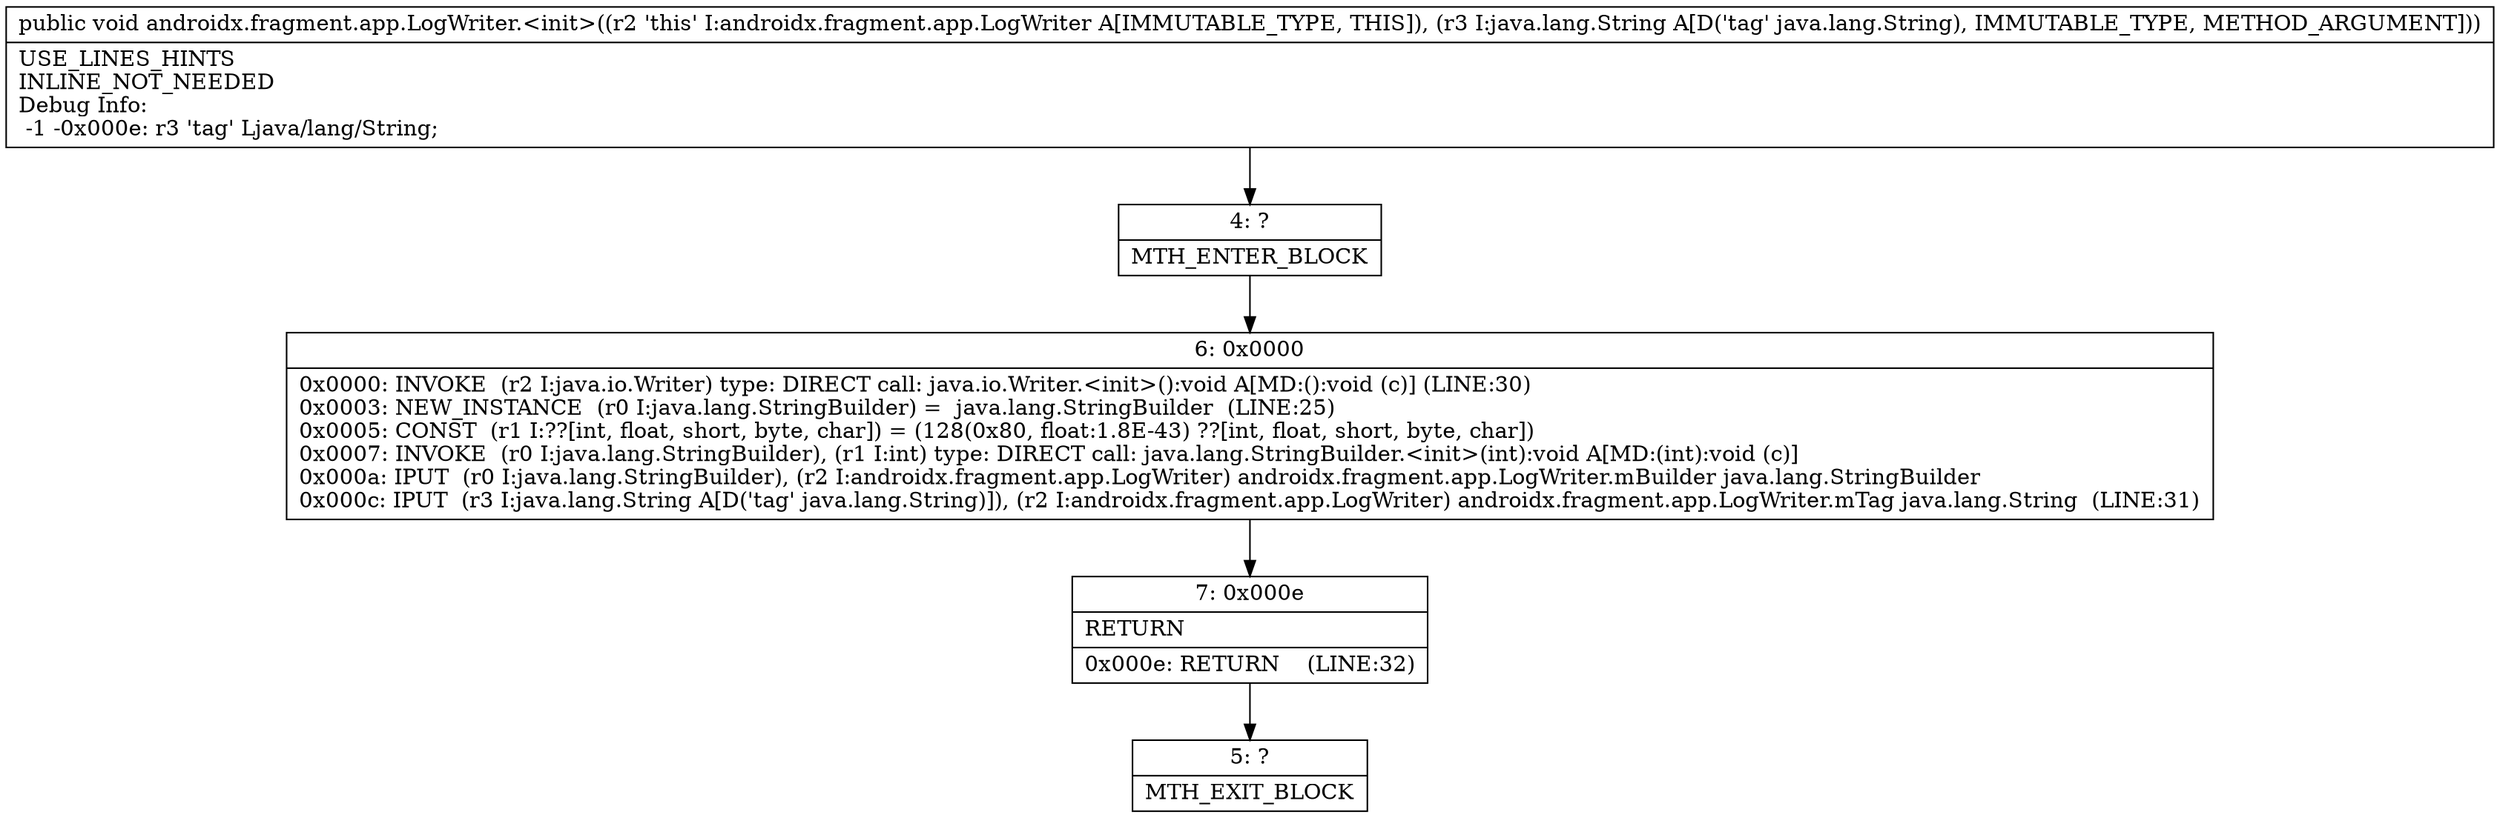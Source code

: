 digraph "CFG forandroidx.fragment.app.LogWriter.\<init\>(Ljava\/lang\/String;)V" {
Node_4 [shape=record,label="{4\:\ ?|MTH_ENTER_BLOCK\l}"];
Node_6 [shape=record,label="{6\:\ 0x0000|0x0000: INVOKE  (r2 I:java.io.Writer) type: DIRECT call: java.io.Writer.\<init\>():void A[MD:():void (c)] (LINE:30)\l0x0003: NEW_INSTANCE  (r0 I:java.lang.StringBuilder) =  java.lang.StringBuilder  (LINE:25)\l0x0005: CONST  (r1 I:??[int, float, short, byte, char]) = (128(0x80, float:1.8E\-43) ??[int, float, short, byte, char]) \l0x0007: INVOKE  (r0 I:java.lang.StringBuilder), (r1 I:int) type: DIRECT call: java.lang.StringBuilder.\<init\>(int):void A[MD:(int):void (c)]\l0x000a: IPUT  (r0 I:java.lang.StringBuilder), (r2 I:androidx.fragment.app.LogWriter) androidx.fragment.app.LogWriter.mBuilder java.lang.StringBuilder \l0x000c: IPUT  (r3 I:java.lang.String A[D('tag' java.lang.String)]), (r2 I:androidx.fragment.app.LogWriter) androidx.fragment.app.LogWriter.mTag java.lang.String  (LINE:31)\l}"];
Node_7 [shape=record,label="{7\:\ 0x000e|RETURN\l|0x000e: RETURN    (LINE:32)\l}"];
Node_5 [shape=record,label="{5\:\ ?|MTH_EXIT_BLOCK\l}"];
MethodNode[shape=record,label="{public void androidx.fragment.app.LogWriter.\<init\>((r2 'this' I:androidx.fragment.app.LogWriter A[IMMUTABLE_TYPE, THIS]), (r3 I:java.lang.String A[D('tag' java.lang.String), IMMUTABLE_TYPE, METHOD_ARGUMENT]))  | USE_LINES_HINTS\lINLINE_NOT_NEEDED\lDebug Info:\l  \-1 \-0x000e: r3 'tag' Ljava\/lang\/String;\l}"];
MethodNode -> Node_4;Node_4 -> Node_6;
Node_6 -> Node_7;
Node_7 -> Node_5;
}

